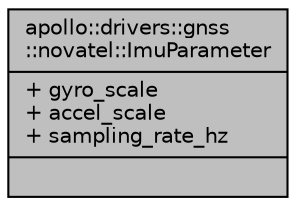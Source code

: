 digraph "apollo::drivers::gnss::novatel::ImuParameter"
{
  edge [fontname="Helvetica",fontsize="10",labelfontname="Helvetica",labelfontsize="10"];
  node [fontname="Helvetica",fontsize="10",shape=record];
  Node1 [label="{apollo::drivers::gnss\l::novatel::ImuParameter\n|+ gyro_scale\l+ accel_scale\l+ sampling_rate_hz\l|}",height=0.2,width=0.4,color="black", fillcolor="grey75", style="filled" fontcolor="black"];
}
